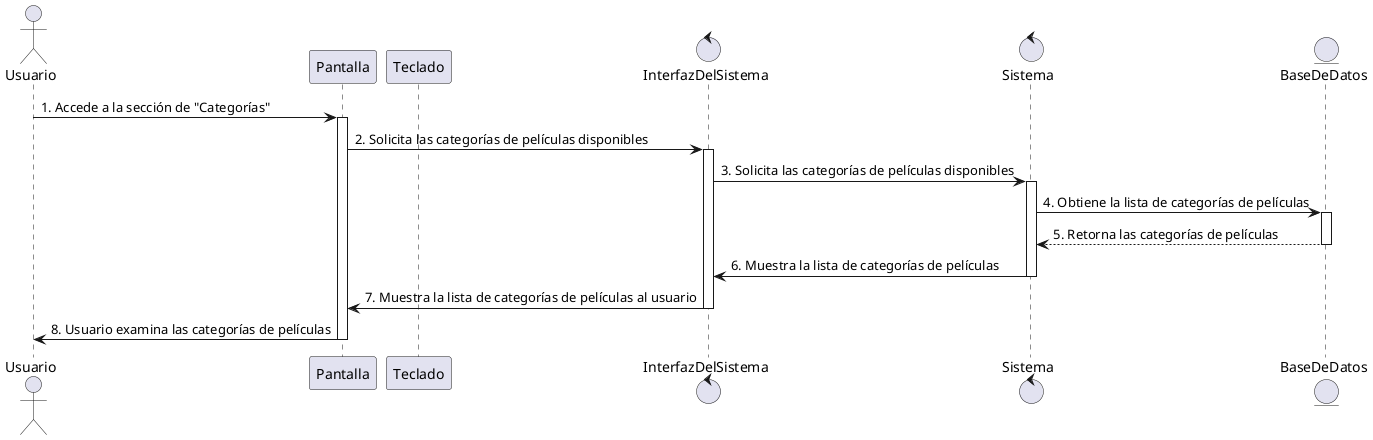 @startuml "Ver Categoría"

actor Usuario
participant Pantalla
participant Teclado
control InterfazDelSistema
control Sistema
entity BaseDeDatos

Usuario -> Pantalla : 1. Accede a la sección de "Categorías"
activate Pantalla

Pantalla -> InterfazDelSistema : 2. Solicita las categorías de películas disponibles
activate InterfazDelSistema

InterfazDelSistema -> Sistema : 3. Solicita las categorías de películas disponibles
activate Sistema

Sistema -> BaseDeDatos : 4. Obtiene la lista de categorías de películas
activate BaseDeDatos

BaseDeDatos --> Sistema : 5. Retorna las categorías de películas
deactivate BaseDeDatos

Sistema -> InterfazDelSistema : 6. Muestra la lista de categorías de películas
deactivate Sistema

InterfazDelSistema -> Pantalla : 7. Muestra la lista de categorías de películas al usuario
deactivate InterfazDelSistema

Pantalla -> Usuario : 8. Usuario examina las categorías de películas
deactivate Pantalla

@enduml
